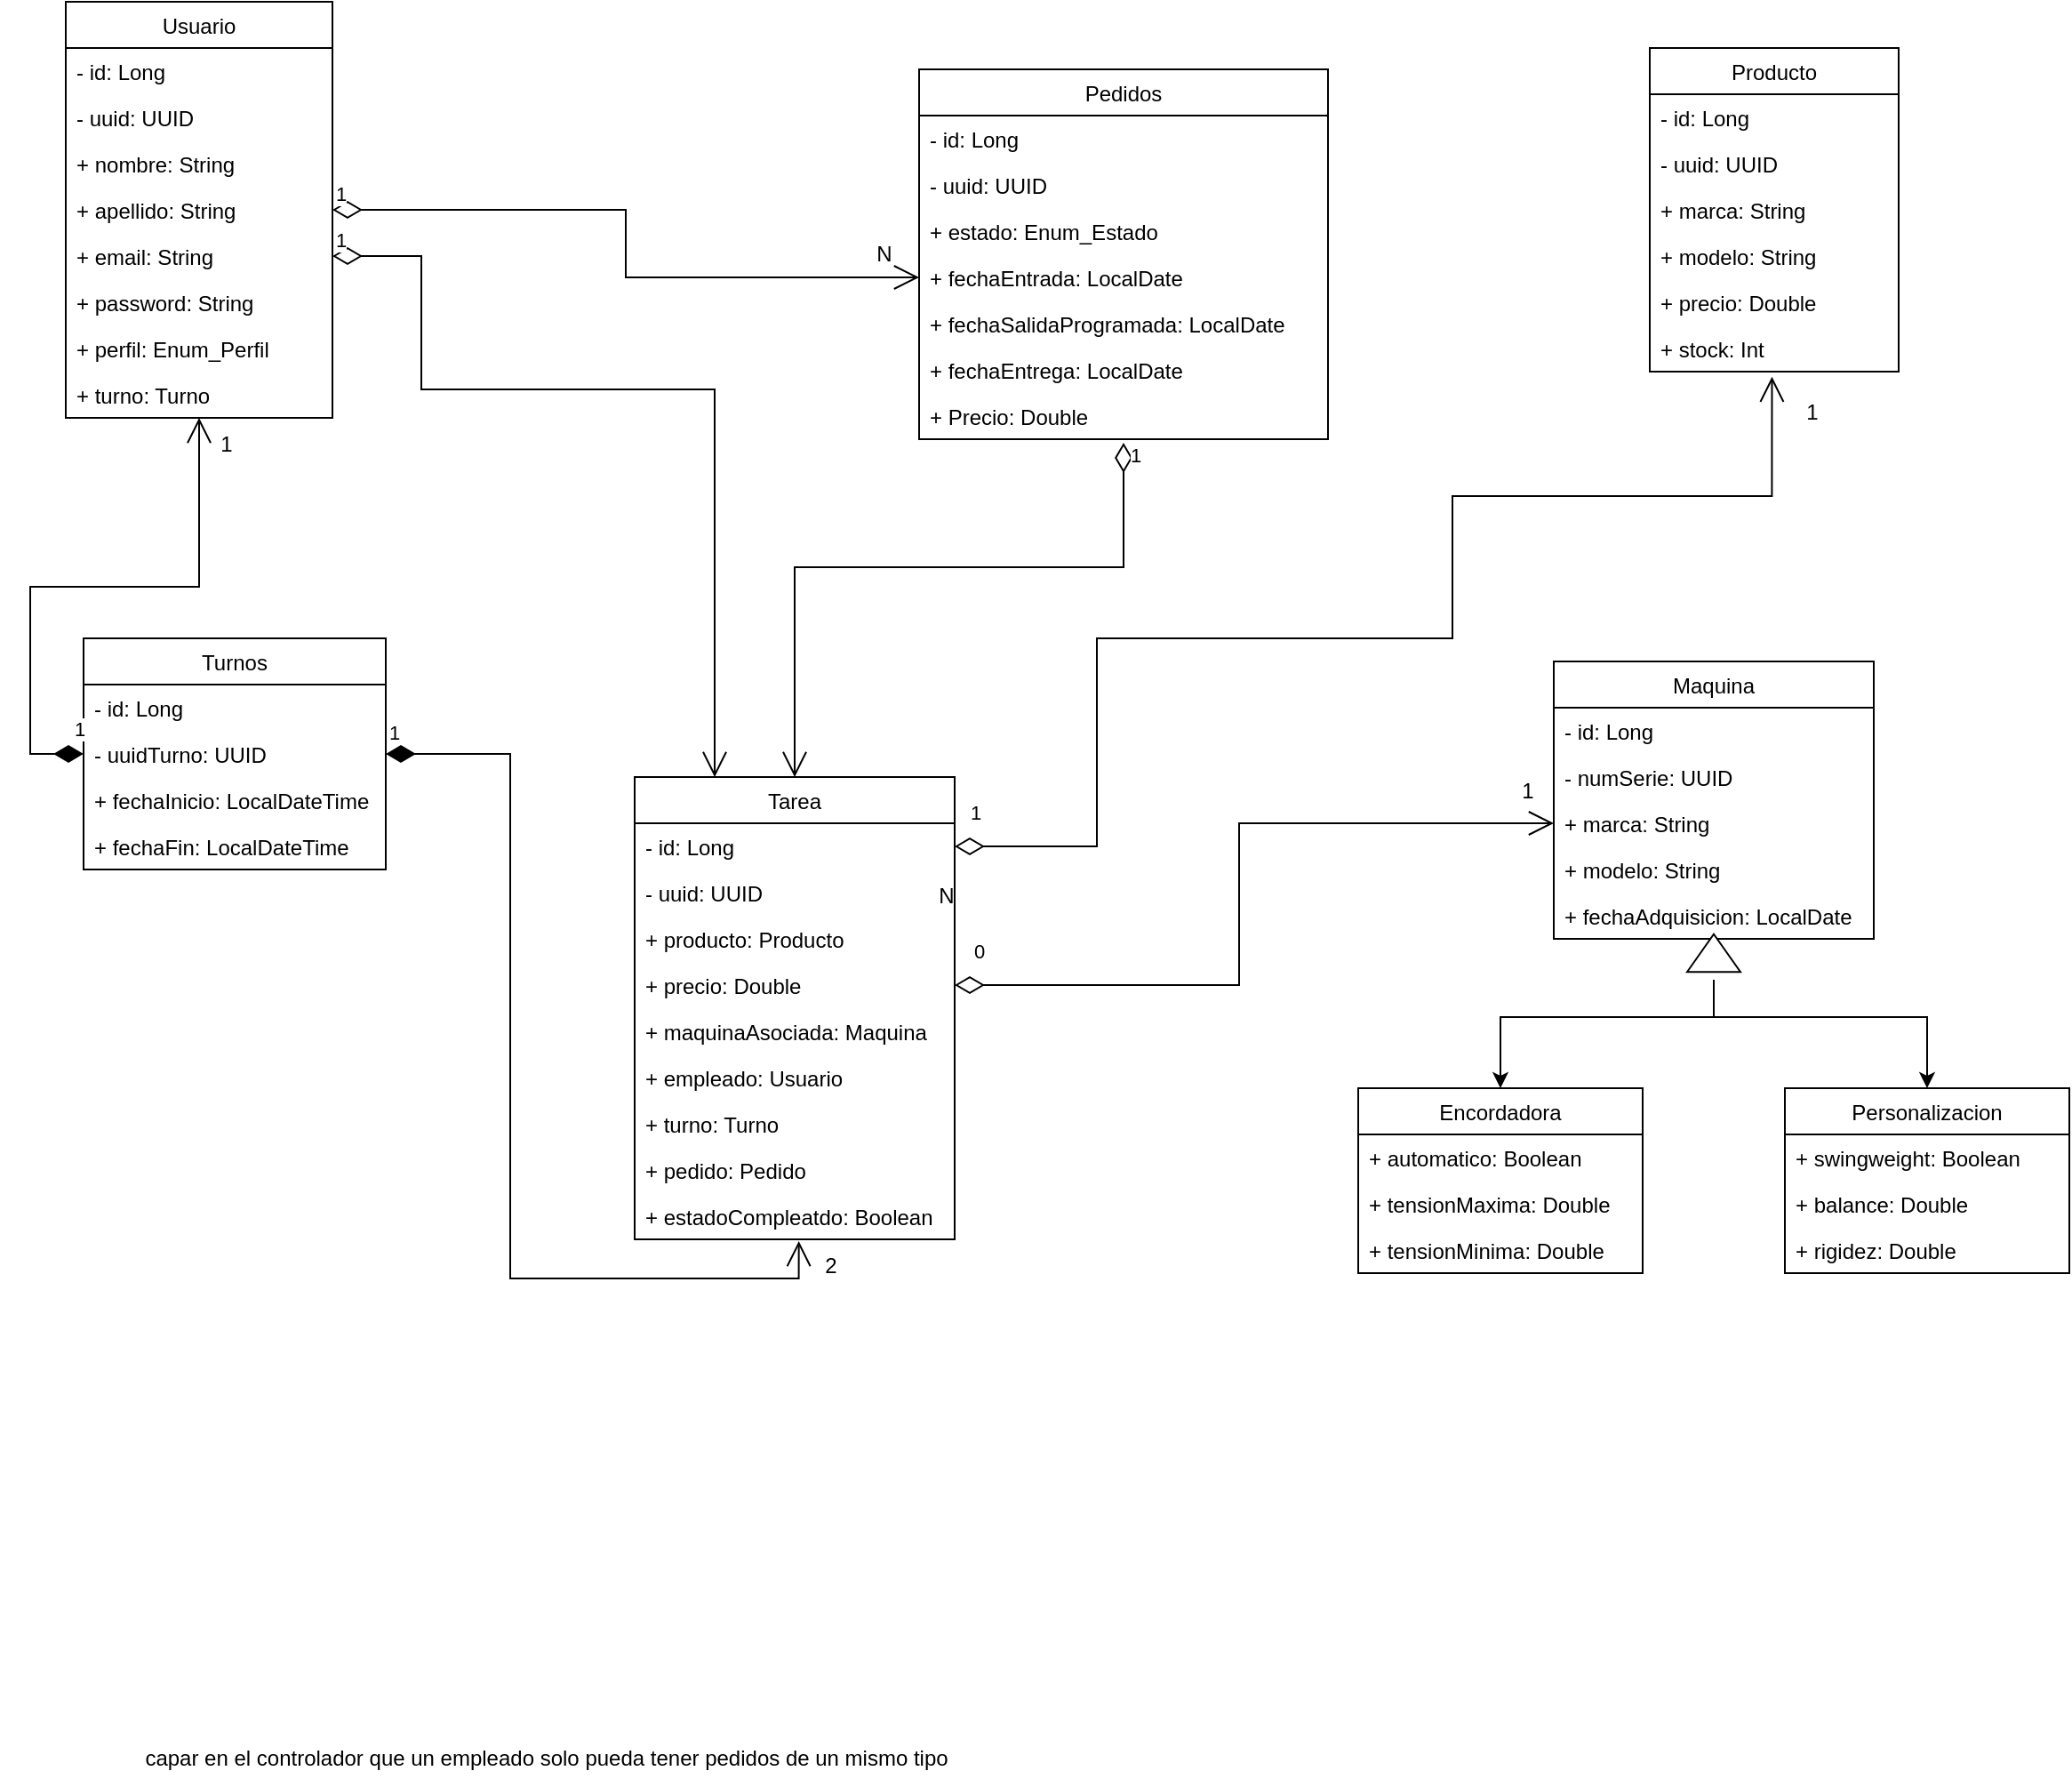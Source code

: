 <mxfile version="20.5.3" type="embed"><diagram id="C5RBs43oDa-KdzZeNtuy" name="Page-1"><mxGraphModel dx="1018" dy="740" grid="1" gridSize="10" guides="1" tooltips="1" connect="1" arrows="1" fold="1" page="1" pageScale="1" pageWidth="827" pageHeight="1169" math="0" shadow="0"><root><mxCell id="WIyWlLk6GJQsqaUBKTNV-0"/><mxCell id="WIyWlLk6GJQsqaUBKTNV-1" parent="WIyWlLk6GJQsqaUBKTNV-0"/><mxCell id="wLVJEsf6AbZPAwA1VKSY-4" value="Usuario" style="swimlane;fontStyle=0;childLayout=stackLayout;horizontal=1;startSize=26;fillColor=none;horizontalStack=0;resizeParent=1;resizeParentMax=0;resizeLast=0;collapsible=1;marginBottom=0;" parent="WIyWlLk6GJQsqaUBKTNV-1" vertex="1"><mxGeometry x="100" y="42" width="150" height="234" as="geometry"/></mxCell><mxCell id="wLVJEsf6AbZPAwA1VKSY-5" value="- id: Long" style="text;strokeColor=none;fillColor=none;align=left;verticalAlign=top;spacingLeft=4;spacingRight=4;overflow=hidden;rotatable=0;points=[[0,0.5],[1,0.5]];portConstraint=eastwest;" parent="wLVJEsf6AbZPAwA1VKSY-4" vertex="1"><mxGeometry y="26" width="150" height="26" as="geometry"/></mxCell><mxCell id="wLVJEsf6AbZPAwA1VKSY-13" value="- uuid: UUID" style="text;strokeColor=none;fillColor=none;align=left;verticalAlign=top;spacingLeft=4;spacingRight=4;overflow=hidden;rotatable=0;points=[[0,0.5],[1,0.5]];portConstraint=eastwest;" parent="wLVJEsf6AbZPAwA1VKSY-4" vertex="1"><mxGeometry y="52" width="150" height="26" as="geometry"/></mxCell><mxCell id="wLVJEsf6AbZPAwA1VKSY-6" value="+ nombre: String" style="text;strokeColor=none;fillColor=none;align=left;verticalAlign=top;spacingLeft=4;spacingRight=4;overflow=hidden;rotatable=0;points=[[0,0.5],[1,0.5]];portConstraint=eastwest;" parent="wLVJEsf6AbZPAwA1VKSY-4" vertex="1"><mxGeometry y="78" width="150" height="26" as="geometry"/></mxCell><mxCell id="wLVJEsf6AbZPAwA1VKSY-7" value="+ apellido: String" style="text;strokeColor=none;fillColor=none;align=left;verticalAlign=top;spacingLeft=4;spacingRight=4;overflow=hidden;rotatable=0;points=[[0,0.5],[1,0.5]];portConstraint=eastwest;" parent="wLVJEsf6AbZPAwA1VKSY-4" vertex="1"><mxGeometry y="104" width="150" height="26" as="geometry"/></mxCell><mxCell id="wLVJEsf6AbZPAwA1VKSY-12" value="+ email: String&#10;" style="text;strokeColor=none;fillColor=none;align=left;verticalAlign=top;spacingLeft=4;spacingRight=4;overflow=hidden;rotatable=0;points=[[0,0.5],[1,0.5]];portConstraint=eastwest;" parent="wLVJEsf6AbZPAwA1VKSY-4" vertex="1"><mxGeometry y="130" width="150" height="26" as="geometry"/></mxCell><mxCell id="wLVJEsf6AbZPAwA1VKSY-14" value="+ password: String&#10;" style="text;strokeColor=none;fillColor=none;align=left;verticalAlign=top;spacingLeft=4;spacingRight=4;overflow=hidden;rotatable=0;points=[[0,0.5],[1,0.5]];portConstraint=eastwest;" parent="wLVJEsf6AbZPAwA1VKSY-4" vertex="1"><mxGeometry y="156" width="150" height="26" as="geometry"/></mxCell><mxCell id="0" value="+ perfil: Enum_Perfil" style="text;strokeColor=none;fillColor=none;align=left;verticalAlign=top;spacingLeft=4;spacingRight=4;overflow=hidden;rotatable=0;points=[[0,0.5],[1,0.5]];portConstraint=eastwest;" vertex="1" parent="wLVJEsf6AbZPAwA1VKSY-4"><mxGeometry y="182" width="150" height="26" as="geometry"/></mxCell><mxCell id="wLVJEsf6AbZPAwA1VKSY-15" value="+ turno: Turno" style="text;strokeColor=none;fillColor=none;align=left;verticalAlign=top;spacingLeft=4;spacingRight=4;overflow=hidden;rotatable=0;points=[[0,0.5],[1,0.5]];portConstraint=eastwest;" parent="wLVJEsf6AbZPAwA1VKSY-4" vertex="1"><mxGeometry y="208" width="150" height="26" as="geometry"/></mxCell><mxCell id="wLVJEsf6AbZPAwA1VKSY-16" value="Pedidos" style="swimlane;fontStyle=0;childLayout=stackLayout;horizontal=1;startSize=26;fillColor=none;horizontalStack=0;resizeParent=1;resizeParentMax=0;resizeLast=0;collapsible=1;marginBottom=0;" parent="WIyWlLk6GJQsqaUBKTNV-1" vertex="1"><mxGeometry x="580" y="80" width="230" height="208" as="geometry"/></mxCell><mxCell id="wLVJEsf6AbZPAwA1VKSY-17" value="- id: Long" style="text;strokeColor=none;fillColor=none;align=left;verticalAlign=top;spacingLeft=4;spacingRight=4;overflow=hidden;rotatable=0;points=[[0,0.5],[1,0.5]];portConstraint=eastwest;" parent="wLVJEsf6AbZPAwA1VKSY-16" vertex="1"><mxGeometry y="26" width="230" height="26" as="geometry"/></mxCell><mxCell id="wLVJEsf6AbZPAwA1VKSY-18" value="- uuid: UUID" style="text;strokeColor=none;fillColor=none;align=left;verticalAlign=top;spacingLeft=4;spacingRight=4;overflow=hidden;rotatable=0;points=[[0,0.5],[1,0.5]];portConstraint=eastwest;" parent="wLVJEsf6AbZPAwA1VKSY-16" vertex="1"><mxGeometry y="52" width="230" height="26" as="geometry"/></mxCell><mxCell id="wLVJEsf6AbZPAwA1VKSY-19" value="+ estado: Enum_Estado" style="text;strokeColor=none;fillColor=none;align=left;verticalAlign=top;spacingLeft=4;spacingRight=4;overflow=hidden;rotatable=0;points=[[0,0.5],[1,0.5]];portConstraint=eastwest;" parent="wLVJEsf6AbZPAwA1VKSY-16" vertex="1"><mxGeometry y="78" width="230" height="26" as="geometry"/></mxCell><mxCell id="wLVJEsf6AbZPAwA1VKSY-21" value="+ fechaEntrada: LocalDate" style="text;strokeColor=none;fillColor=none;align=left;verticalAlign=top;spacingLeft=4;spacingRight=4;overflow=hidden;rotatable=0;points=[[0,0.5],[1,0.5]];portConstraint=eastwest;" parent="wLVJEsf6AbZPAwA1VKSY-16" vertex="1"><mxGeometry y="104" width="230" height="26" as="geometry"/></mxCell><mxCell id="wLVJEsf6AbZPAwA1VKSY-22" value="+ fechaSalidaProgramada: LocalDate" style="text;strokeColor=none;fillColor=none;align=left;verticalAlign=top;spacingLeft=4;spacingRight=4;overflow=hidden;rotatable=0;points=[[0,0.5],[1,0.5]];portConstraint=eastwest;" parent="wLVJEsf6AbZPAwA1VKSY-16" vertex="1"><mxGeometry y="130" width="230" height="26" as="geometry"/></mxCell><mxCell id="wLVJEsf6AbZPAwA1VKSY-23" value="+ fechaEntrega: LocalDate" style="text;strokeColor=none;fillColor=none;align=left;verticalAlign=top;spacingLeft=4;spacingRight=4;overflow=hidden;rotatable=0;points=[[0,0.5],[1,0.5]];portConstraint=eastwest;" parent="wLVJEsf6AbZPAwA1VKSY-16" vertex="1"><mxGeometry y="156" width="230" height="26" as="geometry"/></mxCell><mxCell id="wLVJEsf6AbZPAwA1VKSY-24" value="+ Precio: Double" style="text;strokeColor=none;fillColor=none;align=left;verticalAlign=top;spacingLeft=4;spacingRight=4;overflow=hidden;rotatable=0;points=[[0,0.5],[1,0.5]];portConstraint=eastwest;" parent="wLVJEsf6AbZPAwA1VKSY-16" vertex="1"><mxGeometry y="182" width="230" height="26" as="geometry"/></mxCell><mxCell id="wLVJEsf6AbZPAwA1VKSY-26" value="1" style="endArrow=open;html=1;endSize=12;startArrow=diamondThin;startSize=14;startFill=0;edgeStyle=orthogonalEdgeStyle;align=left;verticalAlign=bottom;rounded=0;exitX=1;exitY=0.5;exitDx=0;exitDy=0;entryX=0;entryY=0.5;entryDx=0;entryDy=0;" parent="WIyWlLk6GJQsqaUBKTNV-1" source="wLVJEsf6AbZPAwA1VKSY-7" target="wLVJEsf6AbZPAwA1VKSY-21" edge="1"><mxGeometry x="-1" relative="1" as="geometry"><mxPoint x="410" y="190" as="sourcePoint"/><mxPoint x="570" y="190" as="targetPoint"/><mxPoint as="offset"/></mxGeometry></mxCell><mxCell id="wLVJEsf6AbZPAwA1VKSY-28" value="N" style="text;html=1;align=center;verticalAlign=middle;resizable=0;points=[];autosize=1;strokeColor=none;fillColor=none;" parent="WIyWlLk6GJQsqaUBKTNV-1" vertex="1"><mxGeometry x="545" y="169" width="30" height="30" as="geometry"/></mxCell><mxCell id="wLVJEsf6AbZPAwA1VKSY-29" value="Maquina" style="swimlane;fontStyle=0;childLayout=stackLayout;horizontal=1;startSize=26;fillColor=none;horizontalStack=0;resizeParent=1;resizeParentMax=0;resizeLast=0;collapsible=1;marginBottom=0;" parent="WIyWlLk6GJQsqaUBKTNV-1" vertex="1"><mxGeometry x="937" y="413" width="180" height="156" as="geometry"/></mxCell><mxCell id="wLVJEsf6AbZPAwA1VKSY-30" value="- id: Long" style="text;strokeColor=none;fillColor=none;align=left;verticalAlign=top;spacingLeft=4;spacingRight=4;overflow=hidden;rotatable=0;points=[[0,0.5],[1,0.5]];portConstraint=eastwest;" parent="wLVJEsf6AbZPAwA1VKSY-29" vertex="1"><mxGeometry y="26" width="180" height="26" as="geometry"/></mxCell><mxCell id="wLVJEsf6AbZPAwA1VKSY-31" value="- numSerie: UUID" style="text;strokeColor=none;fillColor=none;align=left;verticalAlign=top;spacingLeft=4;spacingRight=4;overflow=hidden;rotatable=0;points=[[0,0.5],[1,0.5]];portConstraint=eastwest;" parent="wLVJEsf6AbZPAwA1VKSY-29" vertex="1"><mxGeometry y="52" width="180" height="26" as="geometry"/></mxCell><mxCell id="wLVJEsf6AbZPAwA1VKSY-32" value="+ marca: String" style="text;strokeColor=none;fillColor=none;align=left;verticalAlign=top;spacingLeft=4;spacingRight=4;overflow=hidden;rotatable=0;points=[[0,0.5],[1,0.5]];portConstraint=eastwest;" parent="wLVJEsf6AbZPAwA1VKSY-29" vertex="1"><mxGeometry y="78" width="180" height="26" as="geometry"/></mxCell><mxCell id="wLVJEsf6AbZPAwA1VKSY-52" value="+ modelo: String" style="text;strokeColor=none;fillColor=none;align=left;verticalAlign=top;spacingLeft=4;spacingRight=4;overflow=hidden;rotatable=0;points=[[0,0.5],[1,0.5]];portConstraint=eastwest;" parent="wLVJEsf6AbZPAwA1VKSY-29" vertex="1"><mxGeometry y="104" width="180" height="26" as="geometry"/></mxCell><mxCell id="wLVJEsf6AbZPAwA1VKSY-53" value="+ fechaAdquisicion: LocalDate" style="text;strokeColor=none;fillColor=none;align=left;verticalAlign=top;spacingLeft=4;spacingRight=4;overflow=hidden;rotatable=0;points=[[0,0.5],[1,0.5]];portConstraint=eastwest;" parent="wLVJEsf6AbZPAwA1VKSY-29" vertex="1"><mxGeometry y="130" width="180" height="26" as="geometry"/></mxCell><mxCell id="wLVJEsf6AbZPAwA1VKSY-54" value="" style="triangle;whiteSpace=wrap;html=1;rotation=-90;" parent="WIyWlLk6GJQsqaUBKTNV-1" vertex="1"><mxGeometry x="1016.37" y="562" width="21.25" height="30" as="geometry"/></mxCell><mxCell id="wLVJEsf6AbZPAwA1VKSY-57" value="" style="endArrow=classic;html=1;rounded=0;exitX=0.5;exitY=1;exitDx=0;exitDy=0;" parent="WIyWlLk6GJQsqaUBKTNV-1" edge="1"><mxGeometry width="50" height="50" relative="1" as="geometry"><mxPoint x="1027" y="592" as="sourcePoint"/><mxPoint x="907" y="653" as="targetPoint"/><Array as="points"><mxPoint x="1027" y="613"/><mxPoint x="907" y="613"/></Array></mxGeometry></mxCell><mxCell id="wLVJEsf6AbZPAwA1VKSY-60" value="" style="endArrow=classic;html=1;rounded=0;exitX=0.5;exitY=1;exitDx=0;exitDy=0;" parent="WIyWlLk6GJQsqaUBKTNV-1" edge="1"><mxGeometry width="50" height="50" relative="1" as="geometry"><mxPoint x="1027" y="592" as="sourcePoint"/><mxPoint x="1147" y="653" as="targetPoint"/><Array as="points"><mxPoint x="1027" y="613"/><mxPoint x="1147" y="613"/></Array></mxGeometry></mxCell><mxCell id="wLVJEsf6AbZPAwA1VKSY-61" value="Encordadora" style="swimlane;fontStyle=0;childLayout=stackLayout;horizontal=1;startSize=26;fillColor=none;horizontalStack=0;resizeParent=1;resizeParentMax=0;resizeLast=0;collapsible=1;marginBottom=0;" parent="WIyWlLk6GJQsqaUBKTNV-1" vertex="1"><mxGeometry x="827" y="653" width="160" height="104" as="geometry"/></mxCell><mxCell id="wLVJEsf6AbZPAwA1VKSY-62" value="+ automatico: Boolean" style="text;strokeColor=none;fillColor=none;align=left;verticalAlign=top;spacingLeft=4;spacingRight=4;overflow=hidden;rotatable=0;points=[[0,0.5],[1,0.5]];portConstraint=eastwest;" parent="wLVJEsf6AbZPAwA1VKSY-61" vertex="1"><mxGeometry y="26" width="160" height="26" as="geometry"/></mxCell><mxCell id="wLVJEsf6AbZPAwA1VKSY-63" value="+ tensionMaxima: Double" style="text;strokeColor=none;fillColor=none;align=left;verticalAlign=top;spacingLeft=4;spacingRight=4;overflow=hidden;rotatable=0;points=[[0,0.5],[1,0.5]];portConstraint=eastwest;" parent="wLVJEsf6AbZPAwA1VKSY-61" vertex="1"><mxGeometry y="52" width="160" height="26" as="geometry"/></mxCell><mxCell id="wLVJEsf6AbZPAwA1VKSY-64" value="+ tensionMinima: Double" style="text;strokeColor=none;fillColor=none;align=left;verticalAlign=top;spacingLeft=4;spacingRight=4;overflow=hidden;rotatable=0;points=[[0,0.5],[1,0.5]];portConstraint=eastwest;" parent="wLVJEsf6AbZPAwA1VKSY-61" vertex="1"><mxGeometry y="78" width="160" height="26" as="geometry"/></mxCell><mxCell id="wLVJEsf6AbZPAwA1VKSY-65" value="Personalizacion" style="swimlane;fontStyle=0;childLayout=stackLayout;horizontal=1;startSize=26;fillColor=none;horizontalStack=0;resizeParent=1;resizeParentMax=0;resizeLast=0;collapsible=1;marginBottom=0;" parent="WIyWlLk6GJQsqaUBKTNV-1" vertex="1"><mxGeometry x="1067" y="653" width="160" height="104" as="geometry"><mxRectangle x="320" y="720" width="100" height="30" as="alternateBounds"/></mxGeometry></mxCell><mxCell id="wLVJEsf6AbZPAwA1VKSY-66" value="+ swingweight: Boolean" style="text;strokeColor=none;fillColor=none;align=left;verticalAlign=top;spacingLeft=4;spacingRight=4;overflow=hidden;rotatable=0;points=[[0,0.5],[1,0.5]];portConstraint=eastwest;" parent="wLVJEsf6AbZPAwA1VKSY-65" vertex="1"><mxGeometry y="26" width="160" height="26" as="geometry"/></mxCell><mxCell id="wLVJEsf6AbZPAwA1VKSY-67" value="+ balance: Double" style="text;strokeColor=none;fillColor=none;align=left;verticalAlign=top;spacingLeft=4;spacingRight=4;overflow=hidden;rotatable=0;points=[[0,0.5],[1,0.5]];portConstraint=eastwest;" parent="wLVJEsf6AbZPAwA1VKSY-65" vertex="1"><mxGeometry y="52" width="160" height="26" as="geometry"/></mxCell><mxCell id="wLVJEsf6AbZPAwA1VKSY-68" value="+ rigidez: Double" style="text;strokeColor=none;fillColor=none;align=left;verticalAlign=top;spacingLeft=4;spacingRight=4;overflow=hidden;rotatable=0;points=[[0,0.5],[1,0.5]];portConstraint=eastwest;" parent="wLVJEsf6AbZPAwA1VKSY-65" vertex="1"><mxGeometry y="78" width="160" height="26" as="geometry"/></mxCell><mxCell id="GIEl06KKrTqUNCEo8xZw-4" value="Producto" style="swimlane;fontStyle=0;childLayout=stackLayout;horizontal=1;startSize=26;fillColor=none;horizontalStack=0;resizeParent=1;resizeParentMax=0;resizeLast=0;collapsible=1;marginBottom=0;" parent="WIyWlLk6GJQsqaUBKTNV-1" vertex="1"><mxGeometry x="991" y="68" width="140" height="182" as="geometry"/></mxCell><mxCell id="GIEl06KKrTqUNCEo8xZw-5" value="- id: Long&#10;" style="text;strokeColor=none;fillColor=none;align=left;verticalAlign=top;spacingLeft=4;spacingRight=4;overflow=hidden;rotatable=0;points=[[0,0.5],[1,0.5]];portConstraint=eastwest;" parent="GIEl06KKrTqUNCEo8xZw-4" vertex="1"><mxGeometry y="26" width="140" height="26" as="geometry"/></mxCell><mxCell id="GIEl06KKrTqUNCEo8xZw-6" value="- uuid: UUID" style="text;strokeColor=none;fillColor=none;align=left;verticalAlign=top;spacingLeft=4;spacingRight=4;overflow=hidden;rotatable=0;points=[[0,0.5],[1,0.5]];portConstraint=eastwest;" parent="GIEl06KKrTqUNCEo8xZw-4" vertex="1"><mxGeometry y="52" width="140" height="26" as="geometry"/></mxCell><mxCell id="GIEl06KKrTqUNCEo8xZw-7" value="+ marca: String" style="text;strokeColor=none;fillColor=none;align=left;verticalAlign=top;spacingLeft=4;spacingRight=4;overflow=hidden;rotatable=0;points=[[0,0.5],[1,0.5]];portConstraint=eastwest;" parent="GIEl06KKrTqUNCEo8xZw-4" vertex="1"><mxGeometry y="78" width="140" height="26" as="geometry"/></mxCell><mxCell id="GIEl06KKrTqUNCEo8xZw-8" value="+ modelo: String" style="text;strokeColor=none;fillColor=none;align=left;verticalAlign=top;spacingLeft=4;spacingRight=4;overflow=hidden;rotatable=0;points=[[0,0.5],[1,0.5]];portConstraint=eastwest;" parent="GIEl06KKrTqUNCEo8xZw-4" vertex="1"><mxGeometry y="104" width="140" height="26" as="geometry"/></mxCell><mxCell id="GIEl06KKrTqUNCEo8xZw-9" value="+ precio: Double" style="text;strokeColor=none;fillColor=none;align=left;verticalAlign=top;spacingLeft=4;spacingRight=4;overflow=hidden;rotatable=0;points=[[0,0.5],[1,0.5]];portConstraint=eastwest;" parent="GIEl06KKrTqUNCEo8xZw-4" vertex="1"><mxGeometry y="130" width="140" height="26" as="geometry"/></mxCell><mxCell id="GIEl06KKrTqUNCEo8xZw-10" value="+ stock: Int" style="text;strokeColor=none;fillColor=none;align=left;verticalAlign=top;spacingLeft=4;spacingRight=4;overflow=hidden;rotatable=0;points=[[0,0.5],[1,0.5]];portConstraint=eastwest;" parent="GIEl06KKrTqUNCEo8xZw-4" vertex="1"><mxGeometry y="156" width="140" height="26" as="geometry"/></mxCell><mxCell id="GIEl06KKrTqUNCEo8xZw-11" value="Tarea" style="swimlane;fontStyle=0;childLayout=stackLayout;horizontal=1;startSize=26;fillColor=none;horizontalStack=0;resizeParent=1;resizeParentMax=0;resizeLast=0;collapsible=1;marginBottom=0;" parent="WIyWlLk6GJQsqaUBKTNV-1" vertex="1"><mxGeometry x="420" y="478" width="180" height="260" as="geometry"/></mxCell><mxCell id="GIEl06KKrTqUNCEo8xZw-12" value="- id: Long" style="text;strokeColor=none;fillColor=none;align=left;verticalAlign=top;spacingLeft=4;spacingRight=4;overflow=hidden;rotatable=0;points=[[0,0.5],[1,0.5]];portConstraint=eastwest;" parent="GIEl06KKrTqUNCEo8xZw-11" vertex="1"><mxGeometry y="26" width="180" height="26" as="geometry"/></mxCell><mxCell id="GIEl06KKrTqUNCEo8xZw-13" value="- uuid: UUID" style="text;strokeColor=none;fillColor=none;align=left;verticalAlign=top;spacingLeft=4;spacingRight=4;overflow=hidden;rotatable=0;points=[[0,0.5],[1,0.5]];portConstraint=eastwest;" parent="GIEl06KKrTqUNCEo8xZw-11" vertex="1"><mxGeometry y="52" width="180" height="26" as="geometry"/></mxCell><mxCell id="GIEl06KKrTqUNCEo8xZw-14" value="+ producto: Producto" style="text;strokeColor=none;fillColor=none;align=left;verticalAlign=top;spacingLeft=4;spacingRight=4;overflow=hidden;rotatable=0;points=[[0,0.5],[1,0.5]];portConstraint=eastwest;" parent="GIEl06KKrTqUNCEo8xZw-11" vertex="1"><mxGeometry y="78" width="180" height="26" as="geometry"/></mxCell><mxCell id="GIEl06KKrTqUNCEo8xZw-18" value="+ precio: Double" style="text;strokeColor=none;fillColor=none;align=left;verticalAlign=top;spacingLeft=4;spacingRight=4;overflow=hidden;rotatable=0;points=[[0,0.5],[1,0.5]];portConstraint=eastwest;" parent="GIEl06KKrTqUNCEo8xZw-11" vertex="1"><mxGeometry y="104" width="180" height="26" as="geometry"/></mxCell><mxCell id="wLVJEsf6AbZPAwA1VKSY-20" value="+ maquinaAsociada: Maquina" style="text;strokeColor=none;fillColor=none;align=left;verticalAlign=top;spacingLeft=4;spacingRight=4;overflow=hidden;rotatable=0;points=[[0,0.5],[1,0.5]];portConstraint=eastwest;" parent="GIEl06KKrTqUNCEo8xZw-11" vertex="1"><mxGeometry y="130" width="180" height="26" as="geometry"/></mxCell><mxCell id="4" value="+ empleado: Usuario" style="text;strokeColor=none;fillColor=none;align=left;verticalAlign=top;spacingLeft=4;spacingRight=4;overflow=hidden;rotatable=0;points=[[0,0.5],[1,0.5]];portConstraint=eastwest;" vertex="1" parent="GIEl06KKrTqUNCEo8xZw-11"><mxGeometry y="156" width="180" height="26" as="geometry"/></mxCell><mxCell id="3" value="+ turno: Turno" style="text;strokeColor=none;fillColor=none;align=left;verticalAlign=top;spacingLeft=4;spacingRight=4;overflow=hidden;rotatable=0;points=[[0,0.5],[1,0.5]];portConstraint=eastwest;" vertex="1" parent="GIEl06KKrTqUNCEo8xZw-11"><mxGeometry y="182" width="180" height="26" as="geometry"/></mxCell><mxCell id="5" value="+ pedido: Pedido" style="text;strokeColor=none;fillColor=none;align=left;verticalAlign=top;spacingLeft=4;spacingRight=4;overflow=hidden;rotatable=0;points=[[0,0.5],[1,0.5]];portConstraint=eastwest;" vertex="1" parent="GIEl06KKrTqUNCEo8xZw-11"><mxGeometry y="208" width="180" height="26" as="geometry"/></mxCell><mxCell id="9ycLhSsThr9yeAhKwglg-0" value="+ estadoCompleatdo: Boolean" style="text;strokeColor=none;fillColor=none;align=left;verticalAlign=top;spacingLeft=4;spacingRight=4;overflow=hidden;rotatable=0;points=[[0,0.5],[1,0.5]];portConstraint=eastwest;" parent="GIEl06KKrTqUNCEo8xZw-11" vertex="1"><mxGeometry y="234" width="180" height="26" as="geometry"/></mxCell><mxCell id="GIEl06KKrTqUNCEo8xZw-35" value="1" style="endArrow=open;html=1;endSize=12;startArrow=diamondThin;startSize=14;startFill=0;edgeStyle=orthogonalEdgeStyle;align=left;verticalAlign=bottom;rounded=0;exitX=1;exitY=0.5;exitDx=0;exitDy=0;entryX=0.491;entryY=1.11;entryDx=0;entryDy=0;entryPerimeter=0;" parent="WIyWlLk6GJQsqaUBKTNV-1" source="GIEl06KKrTqUNCEo8xZw-12" target="GIEl06KKrTqUNCEo8xZw-10" edge="1"><mxGeometry x="-0.981" y="10" relative="1" as="geometry"><mxPoint x="840" y="220" as="sourcePoint"/><mxPoint x="970" y="200" as="targetPoint"/><Array as="points"><mxPoint x="680" y="517"/><mxPoint x="680" y="400"/><mxPoint x="880" y="400"/><mxPoint x="880" y="320"/><mxPoint x="1060" y="320"/></Array><mxPoint as="offset"/></mxGeometry></mxCell><mxCell id="GIEl06KKrTqUNCEo8xZw-36" value="1" style="text;html=1;align=center;verticalAlign=middle;resizable=0;points=[];autosize=1;strokeColor=none;fillColor=none;" parent="WIyWlLk6GJQsqaUBKTNV-1" vertex="1"><mxGeometry x="1067" y="258" width="30" height="30" as="geometry"/></mxCell><mxCell id="GIEl06KKrTqUNCEo8xZw-37" value="0" style="endArrow=open;html=1;endSize=12;startArrow=diamondThin;startSize=14;startFill=0;edgeStyle=orthogonalEdgeStyle;align=left;verticalAlign=bottom;rounded=0;entryX=0;entryY=0.5;entryDx=0;entryDy=0;exitX=1;exitY=0.5;exitDx=0;exitDy=0;" parent="WIyWlLk6GJQsqaUBKTNV-1" target="wLVJEsf6AbZPAwA1VKSY-32" edge="1" source="GIEl06KKrTqUNCEo8xZw-18"><mxGeometry x="-0.958" y="10" relative="1" as="geometry"><mxPoint x="760" y="360" as="sourcePoint"/><mxPoint x="1380" y="510" as="targetPoint"/><Array as="points"><mxPoint x="760" y="595"/><mxPoint x="760" y="504"/></Array><mxPoint as="offset"/></mxGeometry></mxCell><mxCell id="GIEl06KKrTqUNCEo8xZw-38" value="1" style="text;html=1;align=center;verticalAlign=middle;resizable=0;points=[];autosize=1;strokeColor=none;fillColor=none;" parent="WIyWlLk6GJQsqaUBKTNV-1" vertex="1"><mxGeometry x="907" y="471" width="30" height="30" as="geometry"/></mxCell><mxCell id="GIEl06KKrTqUNCEo8xZw-39" value="1" style="endArrow=open;html=1;endSize=12;startArrow=diamondThin;startSize=14;startFill=0;edgeStyle=orthogonalEdgeStyle;align=left;verticalAlign=bottom;rounded=0;entryX=0.5;entryY=0;entryDx=0;entryDy=0;" parent="WIyWlLk6GJQsqaUBKTNV-1" target="GIEl06KKrTqUNCEo8xZw-11" edge="1"><mxGeometry x="-0.916" y="2" relative="1" as="geometry"><mxPoint x="695" y="290" as="sourcePoint"/><mxPoint x="69" y="393.74" as="targetPoint"/><Array as="points"><mxPoint x="695" y="360"/><mxPoint x="510" y="360"/></Array><mxPoint as="offset"/></mxGeometry></mxCell><mxCell id="GIEl06KKrTqUNCEo8xZw-40" value="N" style="text;html=1;align=center;verticalAlign=middle;resizable=0;points=[];autosize=1;strokeColor=none;fillColor=none;" parent="WIyWlLk6GJQsqaUBKTNV-1" vertex="1"><mxGeometry x="580" y="530" width="30" height="30" as="geometry"/></mxCell><mxCell id="eZpQ5kb2VPx20naKEhpZ-4" value="capar en el controlador que un empleado solo pueda tener pedidos de un mismo tipo" style="text;html=1;align=center;verticalAlign=middle;resizable=0;points=[];autosize=1;strokeColor=none;fillColor=none;" parent="WIyWlLk6GJQsqaUBKTNV-1" vertex="1"><mxGeometry x="130" y="1015" width="480" height="30" as="geometry"/></mxCell><mxCell id="H49Ui0ylg4HPvWi4D4S9-2" value="Turnos" style="swimlane;fontStyle=0;childLayout=stackLayout;horizontal=1;startSize=26;fillColor=none;horizontalStack=0;resizeParent=1;resizeParentMax=0;resizeLast=0;collapsible=1;marginBottom=0;" parent="WIyWlLk6GJQsqaUBKTNV-1" vertex="1"><mxGeometry x="110" y="400" width="170" height="130" as="geometry"/></mxCell><mxCell id="H49Ui0ylg4HPvWi4D4S9-3" value="- id: Long" style="text;strokeColor=none;fillColor=none;align=left;verticalAlign=top;spacingLeft=4;spacingRight=4;overflow=hidden;rotatable=0;points=[[0,0.5],[1,0.5]];portConstraint=eastwest;" parent="H49Ui0ylg4HPvWi4D4S9-2" vertex="1"><mxGeometry y="26" width="170" height="26" as="geometry"/></mxCell><mxCell id="H49Ui0ylg4HPvWi4D4S9-4" value="- uuidTurno: UUID" style="text;strokeColor=none;fillColor=none;align=left;verticalAlign=top;spacingLeft=4;spacingRight=4;overflow=hidden;rotatable=0;points=[[0,0.5],[1,0.5]];portConstraint=eastwest;" parent="H49Ui0ylg4HPvWi4D4S9-2" vertex="1"><mxGeometry y="52" width="170" height="26" as="geometry"/></mxCell><mxCell id="H49Ui0ylg4HPvWi4D4S9-8" value="+ fechaInicio: LocalDateTime" style="text;strokeColor=none;fillColor=none;align=left;verticalAlign=top;spacingLeft=4;spacingRight=4;overflow=hidden;rotatable=0;points=[[0,0.5],[1,0.5]];portConstraint=eastwest;" parent="H49Ui0ylg4HPvWi4D4S9-2" vertex="1"><mxGeometry y="78" width="170" height="26" as="geometry"/></mxCell><mxCell id="H49Ui0ylg4HPvWi4D4S9-11" value="+ fechaFin: LocalDateTime" style="text;strokeColor=none;fillColor=none;align=left;verticalAlign=top;spacingLeft=4;spacingRight=4;overflow=hidden;rotatable=0;points=[[0,0.5],[1,0.5]];portConstraint=eastwest;" parent="H49Ui0ylg4HPvWi4D4S9-2" vertex="1"><mxGeometry y="104" width="170" height="26" as="geometry"/></mxCell><mxCell id="H49Ui0ylg4HPvWi4D4S9-9" value="1" style="endArrow=open;html=1;endSize=12;startArrow=diamondThin;startSize=14;startFill=1;edgeStyle=orthogonalEdgeStyle;align=left;verticalAlign=bottom;rounded=0;exitX=1;exitY=0.5;exitDx=0;exitDy=0;entryX=0.513;entryY=1.038;entryDx=0;entryDy=0;entryPerimeter=0;" parent="WIyWlLk6GJQsqaUBKTNV-1" source="H49Ui0ylg4HPvWi4D4S9-4" target="9ycLhSsThr9yeAhKwglg-0" edge="1"><mxGeometry x="-1" y="3" relative="1" as="geometry"><mxPoint x="-31" y="423.74" as="sourcePoint"/><mxPoint x="129" y="423.74" as="targetPoint"/><Array as="points"><mxPoint x="350" y="465"/><mxPoint x="350" y="760"/><mxPoint x="512" y="760"/></Array></mxGeometry></mxCell><mxCell id="H49Ui0ylg4HPvWi4D4S9-10" value="2&lt;br&gt;" style="text;html=1;align=center;verticalAlign=middle;resizable=0;points=[];autosize=1;strokeColor=none;fillColor=none;" parent="WIyWlLk6GJQsqaUBKTNV-1" vertex="1"><mxGeometry x="515" y="738" width="30" height="30" as="geometry"/></mxCell><mxCell id="H49Ui0ylg4HPvWi4D4S9-12" value="1" style="endArrow=open;html=1;endSize=12;startArrow=diamondThin;startSize=14;startFill=1;edgeStyle=orthogonalEdgeStyle;align=left;verticalAlign=bottom;rounded=0;exitX=0;exitY=0.5;exitDx=0;exitDy=0;" parent="WIyWlLk6GJQsqaUBKTNV-1" source="H49Ui0ylg4HPvWi4D4S9-4" edge="1" target="wLVJEsf6AbZPAwA1VKSY-15"><mxGeometry x="-0.955" y="-5" relative="1" as="geometry"><mxPoint x="870" y="859.01" as="sourcePoint"/><mxPoint x="220" y="300" as="targetPoint"/><Array as="points"><mxPoint x="80" y="465"/><mxPoint x="80" y="371"/><mxPoint x="175" y="371"/></Array><mxPoint as="offset"/></mxGeometry></mxCell><mxCell id="1" value="1" style="text;html=1;align=center;verticalAlign=middle;resizable=0;points=[];autosize=1;strokeColor=none;fillColor=none;" vertex="1" parent="WIyWlLk6GJQsqaUBKTNV-1"><mxGeometry x="175" y="276" width="30" height="30" as="geometry"/></mxCell><mxCell id="2" value="1" style="endArrow=open;html=1;endSize=12;startArrow=diamondThin;startSize=14;startFill=0;edgeStyle=orthogonalEdgeStyle;align=left;verticalAlign=bottom;rounded=0;exitX=1;exitY=0.5;exitDx=0;exitDy=0;entryX=0.25;entryY=0;entryDx=0;entryDy=0;" edge="1" parent="WIyWlLk6GJQsqaUBKTNV-1" source="wLVJEsf6AbZPAwA1VKSY-12" target="GIEl06KKrTqUNCEo8xZw-11"><mxGeometry x="-1" relative="1" as="geometry"><mxPoint x="245" y="212" as="sourcePoint"/><mxPoint x="575" y="250" as="targetPoint"/><mxPoint as="offset"/><Array as="points"><mxPoint x="300" y="185"/><mxPoint x="300" y="260"/><mxPoint x="465" y="260"/></Array></mxGeometry></mxCell></root></mxGraphModel></diagram></mxfile>